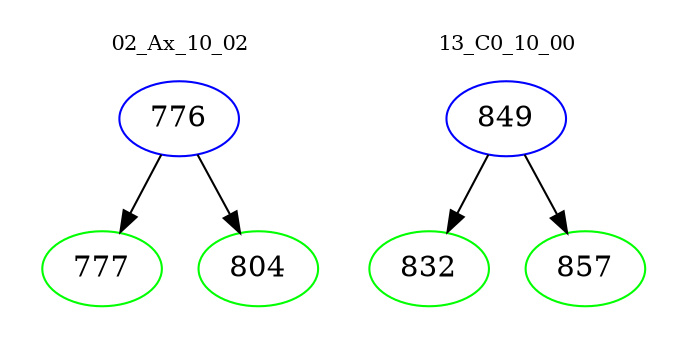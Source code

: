 digraph{
subgraph cluster_0 {
color = white
label = "02_Ax_10_02";
fontsize=10;
T0_776 [label="776", color="blue"]
T0_776 -> T0_777 [color="black"]
T0_777 [label="777", color="green"]
T0_776 -> T0_804 [color="black"]
T0_804 [label="804", color="green"]
}
subgraph cluster_1 {
color = white
label = "13_C0_10_00";
fontsize=10;
T1_849 [label="849", color="blue"]
T1_849 -> T1_832 [color="black"]
T1_832 [label="832", color="green"]
T1_849 -> T1_857 [color="black"]
T1_857 [label="857", color="green"]
}
}
